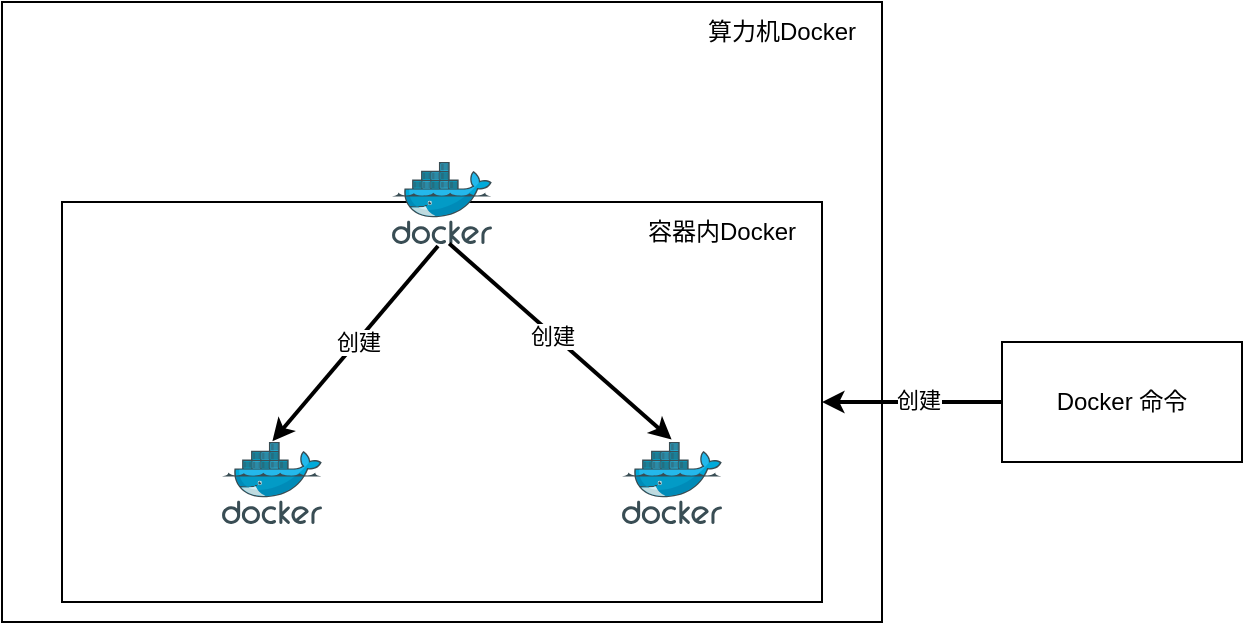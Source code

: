 <mxfile version="20.5.3" type="github">
  <diagram id="b-EEYo4kAYbu4iYK6ga9" name="第 1 页">
    <mxGraphModel dx="1188" dy="641" grid="1" gridSize="10" guides="1" tooltips="1" connect="1" arrows="1" fold="1" page="1" pageScale="1" pageWidth="827" pageHeight="1169" math="0" shadow="0">
      <root>
        <mxCell id="0" />
        <mxCell id="1" parent="0" />
        <mxCell id="Fv9OrbehqFrxujfttZ6U-3" value="" style="rounded=0;whiteSpace=wrap;html=1;" vertex="1" parent="1">
          <mxGeometry x="40" y="40" width="440" height="310" as="geometry" />
        </mxCell>
        <mxCell id="Fv9OrbehqFrxujfttZ6U-4" value="算力机Docker" style="text;html=1;strokeColor=none;fillColor=none;align=center;verticalAlign=middle;whiteSpace=wrap;rounded=0;" vertex="1" parent="1">
          <mxGeometry x="380" y="40" width="100" height="30" as="geometry" />
        </mxCell>
        <mxCell id="Fv9OrbehqFrxujfttZ6U-5" value="" style="rounded=0;whiteSpace=wrap;html=1;" vertex="1" parent="1">
          <mxGeometry x="70" y="140" width="380" height="200" as="geometry" />
        </mxCell>
        <mxCell id="Fv9OrbehqFrxujfttZ6U-6" value="" style="sketch=0;aspect=fixed;html=1;points=[];align=center;image;fontSize=12;image=img/lib/mscae/Docker.svg;" vertex="1" parent="1">
          <mxGeometry x="235" y="120" width="50" height="41" as="geometry" />
        </mxCell>
        <mxCell id="Fv9OrbehqFrxujfttZ6U-12" value="容器内Docker" style="text;html=1;strokeColor=none;fillColor=none;align=center;verticalAlign=middle;whiteSpace=wrap;rounded=0;" vertex="1" parent="1">
          <mxGeometry x="350" y="140" width="100" height="30" as="geometry" />
        </mxCell>
        <mxCell id="Fv9OrbehqFrxujfttZ6U-13" value="" style="sketch=0;aspect=fixed;html=1;points=[];align=center;image;fontSize=12;image=img/lib/mscae/Docker.svg;" vertex="1" parent="1">
          <mxGeometry x="350" y="260" width="50" height="41" as="geometry" />
        </mxCell>
        <mxCell id="Fv9OrbehqFrxujfttZ6U-14" value="" style="sketch=0;aspect=fixed;html=1;points=[];align=center;image;fontSize=12;image=img/lib/mscae/Docker.svg;" vertex="1" parent="1">
          <mxGeometry x="150" y="260" width="50" height="41" as="geometry" />
        </mxCell>
        <mxCell id="Fv9OrbehqFrxujfttZ6U-17" value="" style="endArrow=classic;html=1;rounded=1;strokeWidth=2;startSize=5;endSize=5;fillColor=#0D0D0D;exitX=0.46;exitY=1.024;exitDx=0;exitDy=0;exitPerimeter=0;entryX=0.504;entryY=-0.01;entryDx=0;entryDy=0;entryPerimeter=0;" edge="1" parent="1" source="Fv9OrbehqFrxujfttZ6U-6" target="Fv9OrbehqFrxujfttZ6U-14">
          <mxGeometry width="50" height="50" relative="1" as="geometry">
            <mxPoint x="220" y="230" as="sourcePoint" />
            <mxPoint x="270" y="180" as="targetPoint" />
          </mxGeometry>
        </mxCell>
        <mxCell id="Fv9OrbehqFrxujfttZ6U-19" value="创建" style="edgeLabel;html=1;align=center;verticalAlign=middle;resizable=0;points=[];" vertex="1" connectable="0" parent="Fv9OrbehqFrxujfttZ6U-17">
          <mxGeometry x="-0.024" relative="1" as="geometry">
            <mxPoint as="offset" />
          </mxGeometry>
        </mxCell>
        <mxCell id="Fv9OrbehqFrxujfttZ6U-18" value="" style="endArrow=classic;html=1;rounded=1;strokeWidth=2;startSize=5;endSize=5;fillColor=#0D0D0D;entryX=0.496;entryY=-0.029;entryDx=0;entryDy=0;entryPerimeter=0;exitX=0.572;exitY=0.995;exitDx=0;exitDy=0;exitPerimeter=0;" edge="1" parent="1" source="Fv9OrbehqFrxujfttZ6U-6" target="Fv9OrbehqFrxujfttZ6U-13">
          <mxGeometry width="50" height="50" relative="1" as="geometry">
            <mxPoint x="270" y="160" as="sourcePoint" />
            <mxPoint x="199.357" y="270" as="targetPoint" />
          </mxGeometry>
        </mxCell>
        <mxCell id="Fv9OrbehqFrxujfttZ6U-20" value="创建" style="edgeLabel;html=1;align=center;verticalAlign=middle;resizable=0;points=[];" vertex="1" connectable="0" parent="Fv9OrbehqFrxujfttZ6U-18">
          <mxGeometry x="-0.071" y="-1" relative="1" as="geometry">
            <mxPoint as="offset" />
          </mxGeometry>
        </mxCell>
        <mxCell id="Fv9OrbehqFrxujfttZ6U-21" value="Docker 命令" style="rounded=0;whiteSpace=wrap;html=1;" vertex="1" parent="1">
          <mxGeometry x="540" y="210" width="120" height="60" as="geometry" />
        </mxCell>
        <mxCell id="Fv9OrbehqFrxujfttZ6U-22" value="" style="endArrow=classic;html=1;rounded=1;strokeWidth=2;startSize=5;endSize=5;fillColor=#0D0D0D;entryX=1;entryY=0.5;entryDx=0;entryDy=0;exitX=0;exitY=0.5;exitDx=0;exitDy=0;" edge="1" parent="1" source="Fv9OrbehqFrxujfttZ6U-21" target="Fv9OrbehqFrxujfttZ6U-5">
          <mxGeometry width="50" height="50" relative="1" as="geometry">
            <mxPoint x="540.0" y="210.005" as="sourcePoint" />
            <mxPoint x="651.2" y="308.021" as="targetPoint" />
          </mxGeometry>
        </mxCell>
        <mxCell id="Fv9OrbehqFrxujfttZ6U-23" value="创建" style="edgeLabel;html=1;align=center;verticalAlign=middle;resizable=0;points=[];" vertex="1" connectable="0" parent="Fv9OrbehqFrxujfttZ6U-22">
          <mxGeometry x="-0.071" y="-1" relative="1" as="geometry">
            <mxPoint as="offset" />
          </mxGeometry>
        </mxCell>
      </root>
    </mxGraphModel>
  </diagram>
</mxfile>
